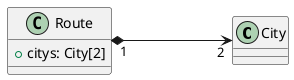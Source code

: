 @startuml q5
left to right direction
class City
class Route{
    + citys: City[2]
}

Route "1" *---> "2" City

@enduml